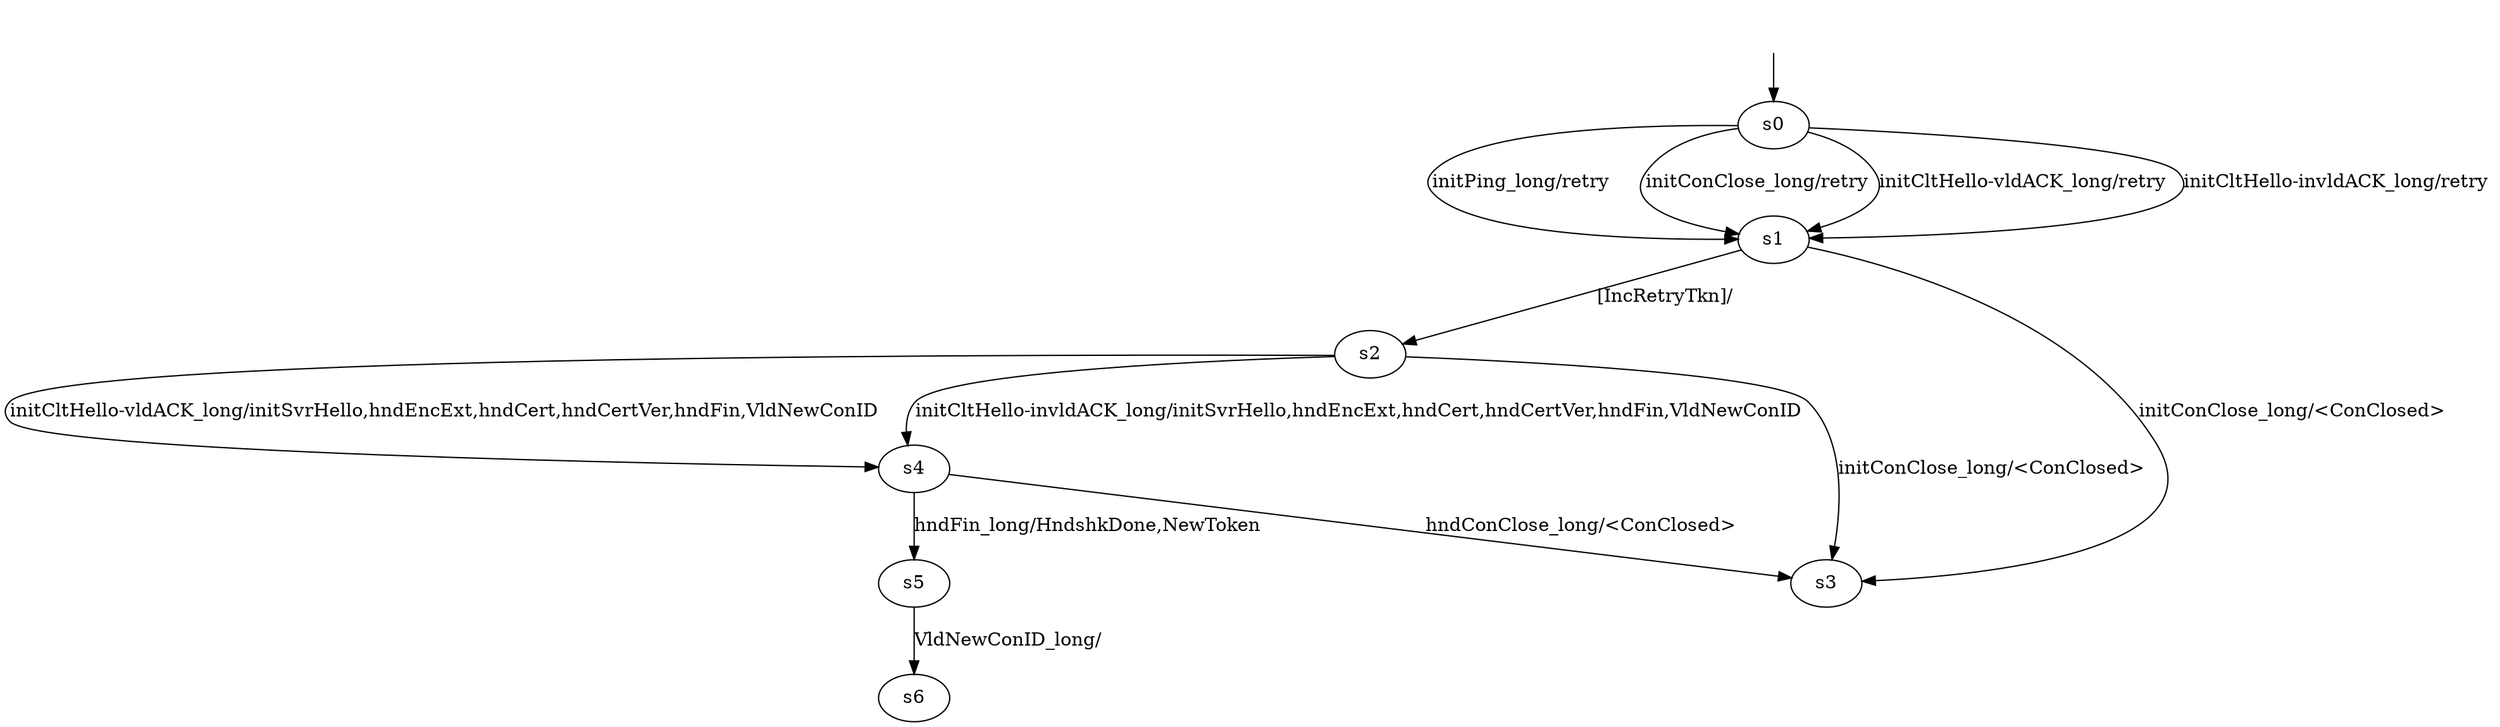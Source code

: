 digraph "quicgoModels/quicgo-BWR-l-0/learnedModel" {
s0 [label=s0];
s1 [label=s1];
s2 [label=s2];
s3 [label=s3];
s4 [label=s4];
s5 [label=s5];
s6 [label=s6];
s0 -> s1  [label="initPing_long/retry "];
s0 -> s1  [label="initConClose_long/retry "];
s0 -> s1  [label="initCltHello-vldACK_long/retry "];
s0 -> s1  [label="initCltHello-invldACK_long/retry "];
s1 -> s3  [label="initConClose_long/<ConClosed> "];
s1 -> s2  [label="[IncRetryTkn]/ "];
s2 -> s3  [label="initConClose_long/<ConClosed> "];
s2 -> s4  [label="initCltHello-vldACK_long/initSvrHello,hndEncExt,hndCert,hndCertVer,hndFin,VldNewConID "];
s2 -> s4  [label="initCltHello-invldACK_long/initSvrHello,hndEncExt,hndCert,hndCertVer,hndFin,VldNewConID "];
s4 -> s5  [label="hndFin_long/HndshkDone,NewToken "];
s4 -> s3  [label="hndConClose_long/<ConClosed> "];
s5 -> s6  [label="VldNewConID_long/ "];
__start0 [label="", shape=none];
__start0 -> s0  [label=""];
}
